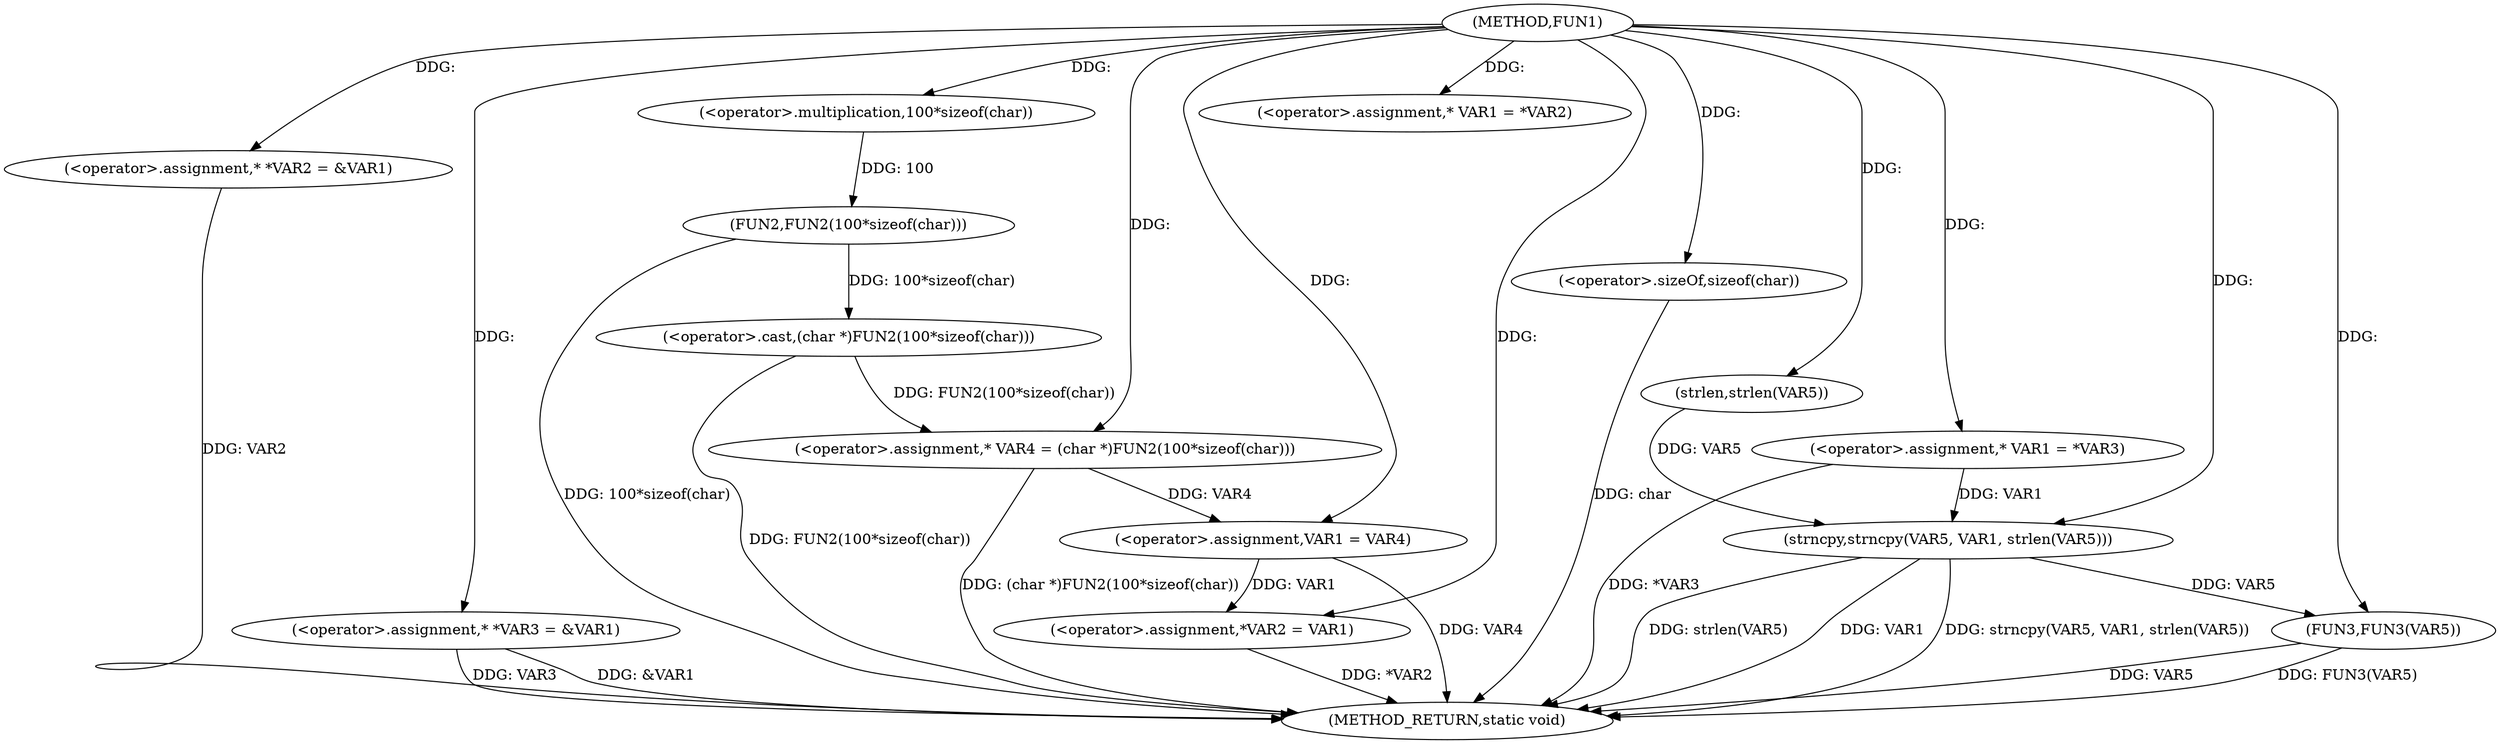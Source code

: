 digraph FUN1 {  
"1000100" [label = "(METHOD,FUN1)" ]
"1000151" [label = "(METHOD_RETURN,static void)" ]
"1000104" [label = "(<operator>.assignment,* *VAR2 = &VAR1)" ]
"1000109" [label = "(<operator>.assignment,* *VAR3 = &VAR1)" ]
"1000114" [label = "(<operator>.assignment,* VAR4 = (char *)FUN2(100*sizeof(char)))" ]
"1000116" [label = "(<operator>.cast,(char *)FUN2(100*sizeof(char)))" ]
"1000118" [label = "(FUN2,FUN2(100*sizeof(char)))" ]
"1000119" [label = "(<operator>.multiplication,100*sizeof(char))" ]
"1000121" [label = "(<operator>.sizeOf,sizeof(char))" ]
"1000125" [label = "(<operator>.assignment,* VAR1 = *VAR2)" ]
"1000129" [label = "(<operator>.assignment,VAR1 = VAR4)" ]
"1000132" [label = "(<operator>.assignment,*VAR2 = VAR1)" ]
"1000138" [label = "(<operator>.assignment,* VAR1 = *VAR3)" ]
"1000144" [label = "(strncpy,strncpy(VAR5, VAR1, strlen(VAR5)))" ]
"1000147" [label = "(strlen,strlen(VAR5))" ]
"1000149" [label = "(FUN3,FUN3(VAR5))" ]
  "1000104" -> "1000151"  [ label = "DDG: VAR2"] 
  "1000138" -> "1000151"  [ label = "DDG: *VAR3"] 
  "1000149" -> "1000151"  [ label = "DDG: FUN3(VAR5)"] 
  "1000116" -> "1000151"  [ label = "DDG: FUN2(100*sizeof(char))"] 
  "1000132" -> "1000151"  [ label = "DDG: *VAR2"] 
  "1000109" -> "1000151"  [ label = "DDG: VAR3"] 
  "1000121" -> "1000151"  [ label = "DDG: char"] 
  "1000149" -> "1000151"  [ label = "DDG: VAR5"] 
  "1000118" -> "1000151"  [ label = "DDG: 100*sizeof(char)"] 
  "1000144" -> "1000151"  [ label = "DDG: VAR1"] 
  "1000129" -> "1000151"  [ label = "DDG: VAR4"] 
  "1000144" -> "1000151"  [ label = "DDG: strncpy(VAR5, VAR1, strlen(VAR5))"] 
  "1000144" -> "1000151"  [ label = "DDG: strlen(VAR5)"] 
  "1000109" -> "1000151"  [ label = "DDG: &VAR1"] 
  "1000114" -> "1000151"  [ label = "DDG: (char *)FUN2(100*sizeof(char))"] 
  "1000100" -> "1000104"  [ label = "DDG: "] 
  "1000100" -> "1000109"  [ label = "DDG: "] 
  "1000116" -> "1000114"  [ label = "DDG: FUN2(100*sizeof(char))"] 
  "1000100" -> "1000114"  [ label = "DDG: "] 
  "1000118" -> "1000116"  [ label = "DDG: 100*sizeof(char)"] 
  "1000119" -> "1000118"  [ label = "DDG: 100"] 
  "1000100" -> "1000119"  [ label = "DDG: "] 
  "1000100" -> "1000121"  [ label = "DDG: "] 
  "1000100" -> "1000125"  [ label = "DDG: "] 
  "1000114" -> "1000129"  [ label = "DDG: VAR4"] 
  "1000100" -> "1000129"  [ label = "DDG: "] 
  "1000129" -> "1000132"  [ label = "DDG: VAR1"] 
  "1000100" -> "1000132"  [ label = "DDG: "] 
  "1000100" -> "1000138"  [ label = "DDG: "] 
  "1000147" -> "1000144"  [ label = "DDG: VAR5"] 
  "1000100" -> "1000144"  [ label = "DDG: "] 
  "1000138" -> "1000144"  [ label = "DDG: VAR1"] 
  "1000100" -> "1000147"  [ label = "DDG: "] 
  "1000144" -> "1000149"  [ label = "DDG: VAR5"] 
  "1000100" -> "1000149"  [ label = "DDG: "] 
}
